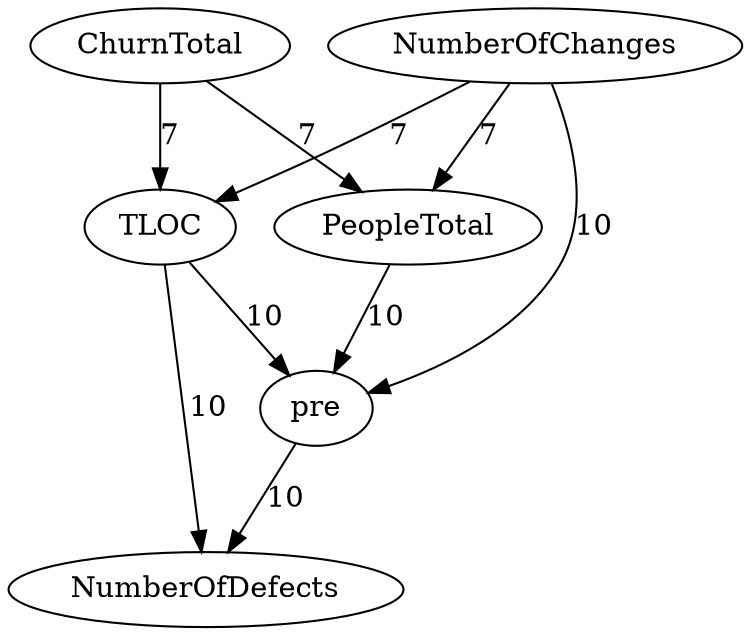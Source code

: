 digraph {
PeopleTotal -> pre[label="10",weight="10"];
NumberOfChanges -> pre[label="10",weight="10"];
TLOC -> pre[label="10",weight="10"];
TLOC -> NumberOfDefects[label="10",weight="10"];
pre -> NumberOfDefects[label="10",weight="10"];
NumberOfChanges -> PeopleTotal[label="7",weight="7"];
ChurnTotal -> PeopleTotal[label="7",weight="7"];
NumberOfChanges -> TLOC[label="7",weight="7"];
ChurnTotal -> TLOC[label="7",weight="7"];
}
